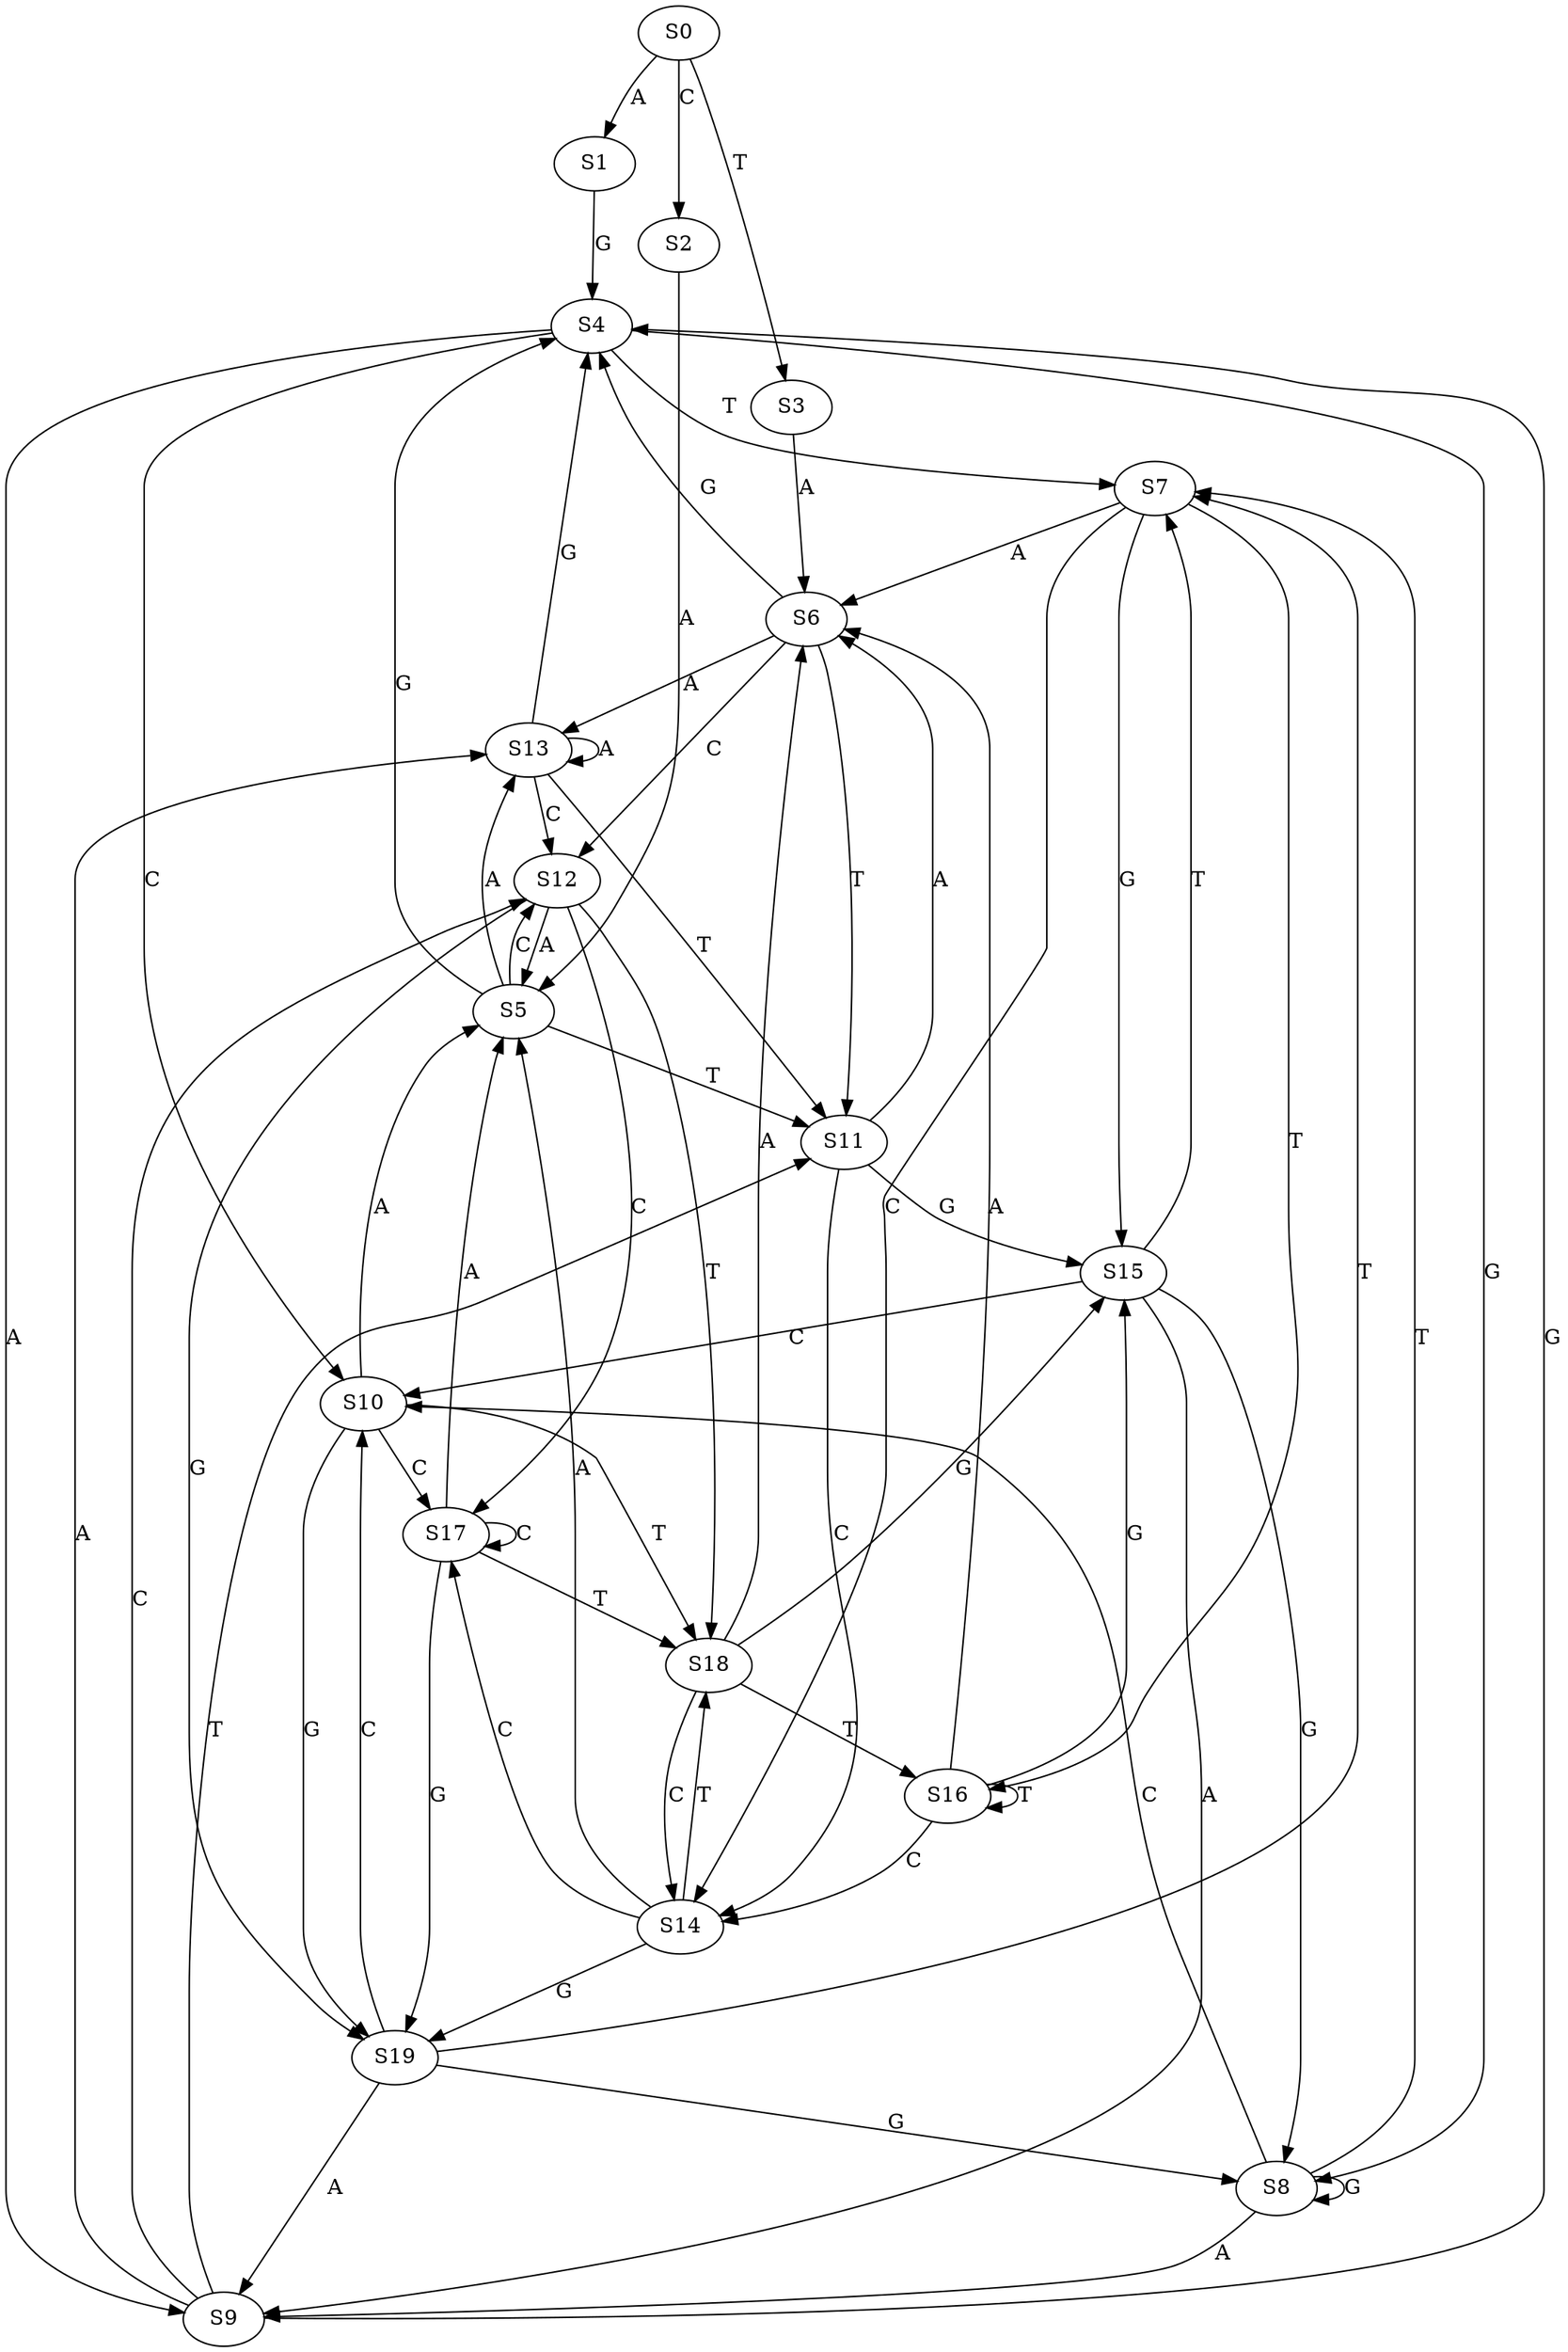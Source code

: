 strict digraph  {
	S0 -> S1 [ label = A ];
	S0 -> S2 [ label = C ];
	S0 -> S3 [ label = T ];
	S1 -> S4 [ label = G ];
	S2 -> S5 [ label = A ];
	S3 -> S6 [ label = A ];
	S4 -> S7 [ label = T ];
	S4 -> S8 [ label = G ];
	S4 -> S9 [ label = A ];
	S4 -> S10 [ label = C ];
	S5 -> S4 [ label = G ];
	S5 -> S11 [ label = T ];
	S5 -> S12 [ label = C ];
	S5 -> S13 [ label = A ];
	S6 -> S4 [ label = G ];
	S6 -> S11 [ label = T ];
	S6 -> S13 [ label = A ];
	S6 -> S12 [ label = C ];
	S7 -> S6 [ label = A ];
	S7 -> S14 [ label = C ];
	S7 -> S15 [ label = G ];
	S7 -> S16 [ label = T ];
	S8 -> S9 [ label = A ];
	S8 -> S7 [ label = T ];
	S8 -> S8 [ label = G ];
	S8 -> S10 [ label = C ];
	S9 -> S4 [ label = G ];
	S9 -> S13 [ label = A ];
	S9 -> S12 [ label = C ];
	S9 -> S11 [ label = T ];
	S10 -> S17 [ label = C ];
	S10 -> S18 [ label = T ];
	S10 -> S19 [ label = G ];
	S10 -> S5 [ label = A ];
	S11 -> S6 [ label = A ];
	S11 -> S14 [ label = C ];
	S11 -> S15 [ label = G ];
	S12 -> S5 [ label = A ];
	S12 -> S18 [ label = T ];
	S12 -> S17 [ label = C ];
	S12 -> S19 [ label = G ];
	S13 -> S11 [ label = T ];
	S13 -> S12 [ label = C ];
	S13 -> S4 [ label = G ];
	S13 -> S13 [ label = A ];
	S14 -> S18 [ label = T ];
	S14 -> S19 [ label = G ];
	S14 -> S17 [ label = C ];
	S14 -> S5 [ label = A ];
	S15 -> S9 [ label = A ];
	S15 -> S7 [ label = T ];
	S15 -> S10 [ label = C ];
	S15 -> S8 [ label = G ];
	S16 -> S14 [ label = C ];
	S16 -> S6 [ label = A ];
	S16 -> S15 [ label = G ];
	S16 -> S16 [ label = T ];
	S17 -> S19 [ label = G ];
	S17 -> S17 [ label = C ];
	S17 -> S5 [ label = A ];
	S17 -> S18 [ label = T ];
	S18 -> S15 [ label = G ];
	S18 -> S14 [ label = C ];
	S18 -> S6 [ label = A ];
	S18 -> S16 [ label = T ];
	S19 -> S8 [ label = G ];
	S19 -> S7 [ label = T ];
	S19 -> S9 [ label = A ];
	S19 -> S10 [ label = C ];
}
